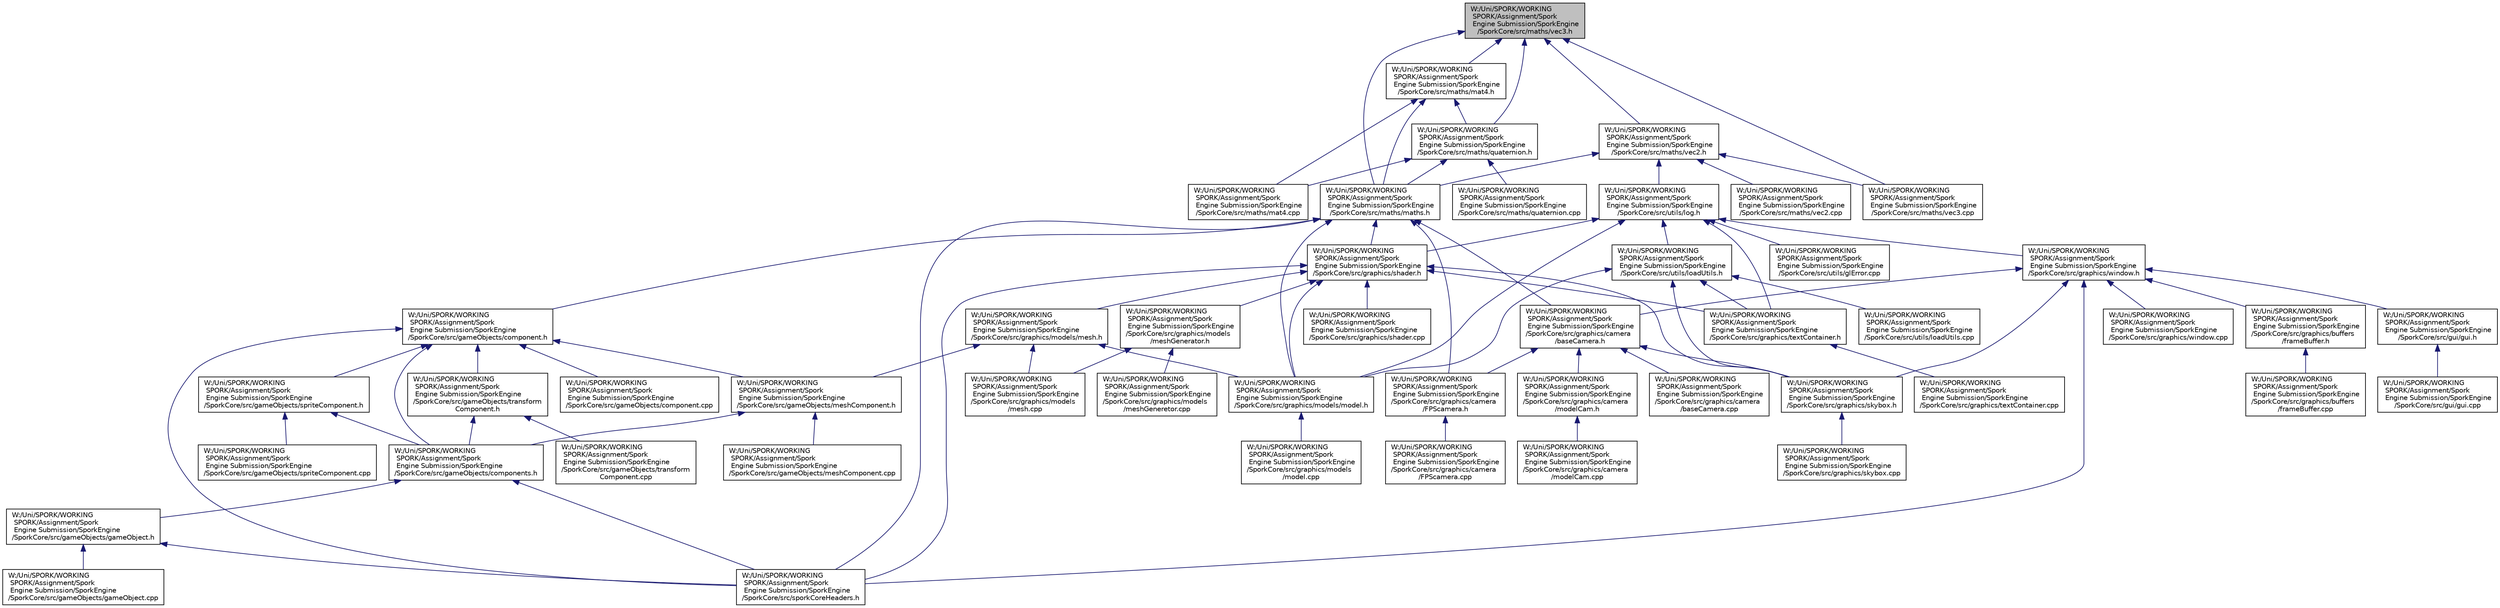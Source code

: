 digraph "W:/Uni/SPORK/WORKING SPORK/Assignment/Spork Engine Submission/SporkEngine/SporkCore/src/maths/vec3.h"
{
  edge [fontname="Helvetica",fontsize="10",labelfontname="Helvetica",labelfontsize="10"];
  node [fontname="Helvetica",fontsize="10",shape=record];
  Node2 [label="W:/Uni/SPORK/WORKING\l SPORK/Assignment/Spork\l Engine Submission/SporkEngine\l/SporkCore/src/maths/vec3.h",height=0.2,width=0.4,color="black", fillcolor="grey75", style="filled", fontcolor="black"];
  Node2 -> Node3 [dir="back",color="midnightblue",fontsize="10",style="solid",fontname="Helvetica"];
  Node3 [label="W:/Uni/SPORK/WORKING\l SPORK/Assignment/Spork\l Engine Submission/SporkEngine\l/SporkCore/src/maths/vec2.h",height=0.2,width=0.4,color="black", fillcolor="white", style="filled",URL="$vec2_8h.html"];
  Node3 -> Node4 [dir="back",color="midnightblue",fontsize="10",style="solid",fontname="Helvetica"];
  Node4 [label="W:/Uni/SPORK/WORKING\l SPORK/Assignment/Spork\l Engine Submission/SporkEngine\l/SporkCore/src/maths/maths.h",height=0.2,width=0.4,color="black", fillcolor="white", style="filled",URL="$maths_8h.html"];
  Node4 -> Node5 [dir="back",color="midnightblue",fontsize="10",style="solid",fontname="Helvetica"];
  Node5 [label="W:/Uni/SPORK/WORKING\l SPORK/Assignment/Spork\l Engine Submission/SporkEngine\l/SporkCore/src/gameObjects/component.h",height=0.2,width=0.4,color="black", fillcolor="white", style="filled",URL="$component_8h.html"];
  Node5 -> Node6 [dir="back",color="midnightblue",fontsize="10",style="solid",fontname="Helvetica"];
  Node6 [label="W:/Uni/SPORK/WORKING\l SPORK/Assignment/Spork\l Engine Submission/SporkEngine\l/SporkCore/src/gameObjects/component.cpp",height=0.2,width=0.4,color="black", fillcolor="white", style="filled",URL="$component_8cpp.html"];
  Node5 -> Node7 [dir="back",color="midnightblue",fontsize="10",style="solid",fontname="Helvetica"];
  Node7 [label="W:/Uni/SPORK/WORKING\l SPORK/Assignment/Spork\l Engine Submission/SporkEngine\l/SporkCore/src/gameObjects/components.h",height=0.2,width=0.4,color="black", fillcolor="white", style="filled",URL="$components_8h.html"];
  Node7 -> Node8 [dir="back",color="midnightblue",fontsize="10",style="solid",fontname="Helvetica"];
  Node8 [label="W:/Uni/SPORK/WORKING\l SPORK/Assignment/Spork\l Engine Submission/SporkEngine\l/SporkCore/src/gameObjects/gameObject.h",height=0.2,width=0.4,color="black", fillcolor="white", style="filled",URL="$game_object_8h.html"];
  Node8 -> Node9 [dir="back",color="midnightblue",fontsize="10",style="solid",fontname="Helvetica"];
  Node9 [label="W:/Uni/SPORK/WORKING\l SPORK/Assignment/Spork\l Engine Submission/SporkEngine\l/SporkCore/src/gameObjects/gameObject.cpp",height=0.2,width=0.4,color="black", fillcolor="white", style="filled",URL="$game_object_8cpp.html"];
  Node8 -> Node10 [dir="back",color="midnightblue",fontsize="10",style="solid",fontname="Helvetica"];
  Node10 [label="W:/Uni/SPORK/WORKING\l SPORK/Assignment/Spork\l Engine Submission/SporkEngine\l/SporkCore/src/sporkCoreHeaders.h",height=0.2,width=0.4,color="black", fillcolor="white", style="filled",URL="$spork_core_headers_8h.html"];
  Node7 -> Node10 [dir="back",color="midnightblue",fontsize="10",style="solid",fontname="Helvetica"];
  Node5 -> Node11 [dir="back",color="midnightblue",fontsize="10",style="solid",fontname="Helvetica"];
  Node11 [label="W:/Uni/SPORK/WORKING\l SPORK/Assignment/Spork\l Engine Submission/SporkEngine\l/SporkCore/src/gameObjects/spriteComponent.h",height=0.2,width=0.4,color="black", fillcolor="white", style="filled",URL="$sprite_component_8h.html"];
  Node11 -> Node7 [dir="back",color="midnightblue",fontsize="10",style="solid",fontname="Helvetica"];
  Node11 -> Node12 [dir="back",color="midnightblue",fontsize="10",style="solid",fontname="Helvetica"];
  Node12 [label="W:/Uni/SPORK/WORKING\l SPORK/Assignment/Spork\l Engine Submission/SporkEngine\l/SporkCore/src/gameObjects/spriteComponent.cpp",height=0.2,width=0.4,color="black", fillcolor="white", style="filled",URL="$sprite_component_8cpp.html"];
  Node5 -> Node13 [dir="back",color="midnightblue",fontsize="10",style="solid",fontname="Helvetica"];
  Node13 [label="W:/Uni/SPORK/WORKING\l SPORK/Assignment/Spork\l Engine Submission/SporkEngine\l/SporkCore/src/gameObjects/transform\lComponent.h",height=0.2,width=0.4,color="black", fillcolor="white", style="filled",URL="$transform_component_8h.html"];
  Node13 -> Node7 [dir="back",color="midnightblue",fontsize="10",style="solid",fontname="Helvetica"];
  Node13 -> Node14 [dir="back",color="midnightblue",fontsize="10",style="solid",fontname="Helvetica"];
  Node14 [label="W:/Uni/SPORK/WORKING\l SPORK/Assignment/Spork\l Engine Submission/SporkEngine\l/SporkCore/src/gameObjects/transform\lComponent.cpp",height=0.2,width=0.4,color="black", fillcolor="white", style="filled",URL="$transform_component_8cpp.html"];
  Node5 -> Node15 [dir="back",color="midnightblue",fontsize="10",style="solid",fontname="Helvetica"];
  Node15 [label="W:/Uni/SPORK/WORKING\l SPORK/Assignment/Spork\l Engine Submission/SporkEngine\l/SporkCore/src/gameObjects/meshComponent.h",height=0.2,width=0.4,color="black", fillcolor="white", style="filled",URL="$mesh_component_8h.html"];
  Node15 -> Node7 [dir="back",color="midnightblue",fontsize="10",style="solid",fontname="Helvetica"];
  Node15 -> Node16 [dir="back",color="midnightblue",fontsize="10",style="solid",fontname="Helvetica"];
  Node16 [label="W:/Uni/SPORK/WORKING\l SPORK/Assignment/Spork\l Engine Submission/SporkEngine\l/SporkCore/src/gameObjects/meshComponent.cpp",height=0.2,width=0.4,color="black", fillcolor="white", style="filled",URL="$mesh_component_8cpp.html"];
  Node5 -> Node10 [dir="back",color="midnightblue",fontsize="10",style="solid",fontname="Helvetica"];
  Node4 -> Node17 [dir="back",color="midnightblue",fontsize="10",style="solid",fontname="Helvetica"];
  Node17 [label="W:/Uni/SPORK/WORKING\l SPORK/Assignment/Spork\l Engine Submission/SporkEngine\l/SporkCore/src/graphics/shader.h",height=0.2,width=0.4,color="black", fillcolor="white", style="filled",URL="$shader_8h.html"];
  Node17 -> Node18 [dir="back",color="midnightblue",fontsize="10",style="solid",fontname="Helvetica"];
  Node18 [label="W:/Uni/SPORK/WORKING\l SPORK/Assignment/Spork\l Engine Submission/SporkEngine\l/SporkCore/src/graphics/models/mesh.h",height=0.2,width=0.4,color="black", fillcolor="white", style="filled",URL="$mesh_8h.html"];
  Node18 -> Node15 [dir="back",color="midnightblue",fontsize="10",style="solid",fontname="Helvetica"];
  Node18 -> Node19 [dir="back",color="midnightblue",fontsize="10",style="solid",fontname="Helvetica"];
  Node19 [label="W:/Uni/SPORK/WORKING\l SPORK/Assignment/Spork\l Engine Submission/SporkEngine\l/SporkCore/src/graphics/models\l/mesh.cpp",height=0.2,width=0.4,color="black", fillcolor="white", style="filled",URL="$mesh_8cpp.html"];
  Node18 -> Node20 [dir="back",color="midnightblue",fontsize="10",style="solid",fontname="Helvetica"];
  Node20 [label="W:/Uni/SPORK/WORKING\l SPORK/Assignment/Spork\l Engine Submission/SporkEngine\l/SporkCore/src/graphics/models/model.h",height=0.2,width=0.4,color="black", fillcolor="white", style="filled",URL="$model_8h.html"];
  Node20 -> Node21 [dir="back",color="midnightblue",fontsize="10",style="solid",fontname="Helvetica"];
  Node21 [label="W:/Uni/SPORK/WORKING\l SPORK/Assignment/Spork\l Engine Submission/SporkEngine\l/SporkCore/src/graphics/models\l/model.cpp",height=0.2,width=0.4,color="black", fillcolor="white", style="filled",URL="$model_8cpp.html"];
  Node17 -> Node22 [dir="back",color="midnightblue",fontsize="10",style="solid",fontname="Helvetica"];
  Node22 [label="W:/Uni/SPORK/WORKING\l SPORK/Assignment/Spork\l Engine Submission/SporkEngine\l/SporkCore/src/graphics/models\l/meshGenerator.h",height=0.2,width=0.4,color="black", fillcolor="white", style="filled",URL="$mesh_generator_8h.html"];
  Node22 -> Node19 [dir="back",color="midnightblue",fontsize="10",style="solid",fontname="Helvetica"];
  Node22 -> Node23 [dir="back",color="midnightblue",fontsize="10",style="solid",fontname="Helvetica"];
  Node23 [label="W:/Uni/SPORK/WORKING\l SPORK/Assignment/Spork\l Engine Submission/SporkEngine\l/SporkCore/src/graphics/models\l/meshGeneretor.cpp",height=0.2,width=0.4,color="black", fillcolor="white", style="filled",URL="$mesh_generetor_8cpp.html"];
  Node17 -> Node20 [dir="back",color="midnightblue",fontsize="10",style="solid",fontname="Helvetica"];
  Node17 -> Node24 [dir="back",color="midnightblue",fontsize="10",style="solid",fontname="Helvetica"];
  Node24 [label="W:/Uni/SPORK/WORKING\l SPORK/Assignment/Spork\l Engine Submission/SporkEngine\l/SporkCore/src/graphics/shader.cpp",height=0.2,width=0.4,color="black", fillcolor="white", style="filled",URL="$shader_8cpp.html"];
  Node17 -> Node25 [dir="back",color="midnightblue",fontsize="10",style="solid",fontname="Helvetica"];
  Node25 [label="W:/Uni/SPORK/WORKING\l SPORK/Assignment/Spork\l Engine Submission/SporkEngine\l/SporkCore/src/graphics/skybox.h",height=0.2,width=0.4,color="black", fillcolor="white", style="filled",URL="$skybox_8h.html"];
  Node25 -> Node26 [dir="back",color="midnightblue",fontsize="10",style="solid",fontname="Helvetica"];
  Node26 [label="W:/Uni/SPORK/WORKING\l SPORK/Assignment/Spork\l Engine Submission/SporkEngine\l/SporkCore/src/graphics/skybox.cpp",height=0.2,width=0.4,color="black", fillcolor="white", style="filled",URL="$skybox_8cpp.html"];
  Node17 -> Node27 [dir="back",color="midnightblue",fontsize="10",style="solid",fontname="Helvetica"];
  Node27 [label="W:/Uni/SPORK/WORKING\l SPORK/Assignment/Spork\l Engine Submission/SporkEngine\l/SporkCore/src/graphics/textContainer.h",height=0.2,width=0.4,color="black", fillcolor="white", style="filled",URL="$text_container_8h.html"];
  Node27 -> Node28 [dir="back",color="midnightblue",fontsize="10",style="solid",fontname="Helvetica"];
  Node28 [label="W:/Uni/SPORK/WORKING\l SPORK/Assignment/Spork\l Engine Submission/SporkEngine\l/SporkCore/src/graphics/textContainer.cpp",height=0.2,width=0.4,color="black", fillcolor="white", style="filled",URL="$text_container_8cpp.html"];
  Node17 -> Node10 [dir="back",color="midnightblue",fontsize="10",style="solid",fontname="Helvetica"];
  Node4 -> Node29 [dir="back",color="midnightblue",fontsize="10",style="solid",fontname="Helvetica"];
  Node29 [label="W:/Uni/SPORK/WORKING\l SPORK/Assignment/Spork\l Engine Submission/SporkEngine\l/SporkCore/src/graphics/camera\l/baseCamera.h",height=0.2,width=0.4,color="black", fillcolor="white", style="filled",URL="$base_camera_8h.html"];
  Node29 -> Node30 [dir="back",color="midnightblue",fontsize="10",style="solid",fontname="Helvetica"];
  Node30 [label="W:/Uni/SPORK/WORKING\l SPORK/Assignment/Spork\l Engine Submission/SporkEngine\l/SporkCore/src/graphics/camera\l/baseCamera.cpp",height=0.2,width=0.4,color="black", fillcolor="white", style="filled",URL="$base_camera_8cpp.html"];
  Node29 -> Node31 [dir="back",color="midnightblue",fontsize="10",style="solid",fontname="Helvetica"];
  Node31 [label="W:/Uni/SPORK/WORKING\l SPORK/Assignment/Spork\l Engine Submission/SporkEngine\l/SporkCore/src/graphics/camera\l/FPScamera.h",height=0.2,width=0.4,color="black", fillcolor="white", style="filled",URL="$_f_p_scamera_8h.html"];
  Node31 -> Node32 [dir="back",color="midnightblue",fontsize="10",style="solid",fontname="Helvetica"];
  Node32 [label="W:/Uni/SPORK/WORKING\l SPORK/Assignment/Spork\l Engine Submission/SporkEngine\l/SporkCore/src/graphics/camera\l/FPScamera.cpp",height=0.2,width=0.4,color="black", fillcolor="white", style="filled",URL="$_f_p_scamera_8cpp.html"];
  Node29 -> Node33 [dir="back",color="midnightblue",fontsize="10",style="solid",fontname="Helvetica"];
  Node33 [label="W:/Uni/SPORK/WORKING\l SPORK/Assignment/Spork\l Engine Submission/SporkEngine\l/SporkCore/src/graphics/camera\l/modelCam.h",height=0.2,width=0.4,color="black", fillcolor="white", style="filled",URL="$model_cam_8h.html"];
  Node33 -> Node34 [dir="back",color="midnightblue",fontsize="10",style="solid",fontname="Helvetica"];
  Node34 [label="W:/Uni/SPORK/WORKING\l SPORK/Assignment/Spork\l Engine Submission/SporkEngine\l/SporkCore/src/graphics/camera\l/modelCam.cpp",height=0.2,width=0.4,color="black", fillcolor="white", style="filled",URL="$model_cam_8cpp.html"];
  Node29 -> Node25 [dir="back",color="midnightblue",fontsize="10",style="solid",fontname="Helvetica"];
  Node4 -> Node31 [dir="back",color="midnightblue",fontsize="10",style="solid",fontname="Helvetica"];
  Node4 -> Node20 [dir="back",color="midnightblue",fontsize="10",style="solid",fontname="Helvetica"];
  Node4 -> Node10 [dir="back",color="midnightblue",fontsize="10",style="solid",fontname="Helvetica"];
  Node3 -> Node35 [dir="back",color="midnightblue",fontsize="10",style="solid",fontname="Helvetica"];
  Node35 [label="W:/Uni/SPORK/WORKING\l SPORK/Assignment/Spork\l Engine Submission/SporkEngine\l/SporkCore/src/utils/log.h",height=0.2,width=0.4,color="black", fillcolor="white", style="filled",URL="$log_8h.html"];
  Node35 -> Node17 [dir="back",color="midnightblue",fontsize="10",style="solid",fontname="Helvetica"];
  Node35 -> Node36 [dir="back",color="midnightblue",fontsize="10",style="solid",fontname="Helvetica"];
  Node36 [label="W:/Uni/SPORK/WORKING\l SPORK/Assignment/Spork\l Engine Submission/SporkEngine\l/SporkCore/src/graphics/window.h",height=0.2,width=0.4,color="black", fillcolor="white", style="filled",URL="$window_8h.html"];
  Node36 -> Node37 [dir="back",color="midnightblue",fontsize="10",style="solid",fontname="Helvetica"];
  Node37 [label="W:/Uni/SPORK/WORKING\l SPORK/Assignment/Spork\l Engine Submission/SporkEngine\l/SporkCore/src/graphics/buffers\l/frameBuffer.h",height=0.2,width=0.4,color="black", fillcolor="white", style="filled",URL="$frame_buffer_8h.html"];
  Node37 -> Node38 [dir="back",color="midnightblue",fontsize="10",style="solid",fontname="Helvetica"];
  Node38 [label="W:/Uni/SPORK/WORKING\l SPORK/Assignment/Spork\l Engine Submission/SporkEngine\l/SporkCore/src/graphics/buffers\l/frameBuffer.cpp",height=0.2,width=0.4,color="black", fillcolor="white", style="filled",URL="$frame_buffer_8cpp.html"];
  Node36 -> Node29 [dir="back",color="midnightblue",fontsize="10",style="solid",fontname="Helvetica"];
  Node36 -> Node25 [dir="back",color="midnightblue",fontsize="10",style="solid",fontname="Helvetica"];
  Node36 -> Node39 [dir="back",color="midnightblue",fontsize="10",style="solid",fontname="Helvetica"];
  Node39 [label="W:/Uni/SPORK/WORKING\l SPORK/Assignment/Spork\l Engine Submission/SporkEngine\l/SporkCore/src/graphics/window.cpp",height=0.2,width=0.4,color="black", fillcolor="white", style="filled",URL="$window_8cpp.html"];
  Node36 -> Node40 [dir="back",color="midnightblue",fontsize="10",style="solid",fontname="Helvetica"];
  Node40 [label="W:/Uni/SPORK/WORKING\l SPORK/Assignment/Spork\l Engine Submission/SporkEngine\l/SporkCore/src/gui/gui.h",height=0.2,width=0.4,color="black", fillcolor="white", style="filled",URL="$gui_8h.html"];
  Node40 -> Node41 [dir="back",color="midnightblue",fontsize="10",style="solid",fontname="Helvetica"];
  Node41 [label="W:/Uni/SPORK/WORKING\l SPORK/Assignment/Spork\l Engine Submission/SporkEngine\l/SporkCore/src/gui/gui.cpp",height=0.2,width=0.4,color="black", fillcolor="white", style="filled",URL="$gui_8cpp.html"];
  Node36 -> Node10 [dir="back",color="midnightblue",fontsize="10",style="solid",fontname="Helvetica"];
  Node35 -> Node20 [dir="back",color="midnightblue",fontsize="10",style="solid",fontname="Helvetica"];
  Node35 -> Node42 [dir="back",color="midnightblue",fontsize="10",style="solid",fontname="Helvetica"];
  Node42 [label="W:/Uni/SPORK/WORKING\l SPORK/Assignment/Spork\l Engine Submission/SporkEngine\l/SporkCore/src/utils/loadUtils.h",height=0.2,width=0.4,color="black", fillcolor="white", style="filled",URL="$load_utils_8h.html"];
  Node42 -> Node20 [dir="back",color="midnightblue",fontsize="10",style="solid",fontname="Helvetica"];
  Node42 -> Node25 [dir="back",color="midnightblue",fontsize="10",style="solid",fontname="Helvetica"];
  Node42 -> Node27 [dir="back",color="midnightblue",fontsize="10",style="solid",fontname="Helvetica"];
  Node42 -> Node43 [dir="back",color="midnightblue",fontsize="10",style="solid",fontname="Helvetica"];
  Node43 [label="W:/Uni/SPORK/WORKING\l SPORK/Assignment/Spork\l Engine Submission/SporkEngine\l/SporkCore/src/utils/loadUtils.cpp",height=0.2,width=0.4,color="black", fillcolor="white", style="filled",URL="$load_utils_8cpp.html"];
  Node35 -> Node27 [dir="back",color="midnightblue",fontsize="10",style="solid",fontname="Helvetica"];
  Node35 -> Node44 [dir="back",color="midnightblue",fontsize="10",style="solid",fontname="Helvetica"];
  Node44 [label="W:/Uni/SPORK/WORKING\l SPORK/Assignment/Spork\l Engine Submission/SporkEngine\l/SporkCore/src/utils/glError.cpp",height=0.2,width=0.4,color="black", fillcolor="white", style="filled",URL="$gl_error_8cpp.html"];
  Node3 -> Node45 [dir="back",color="midnightblue",fontsize="10",style="solid",fontname="Helvetica"];
  Node45 [label="W:/Uni/SPORK/WORKING\l SPORK/Assignment/Spork\l Engine Submission/SporkEngine\l/SporkCore/src/maths/vec2.cpp",height=0.2,width=0.4,color="black", fillcolor="white", style="filled",URL="$vec2_8cpp.html"];
  Node3 -> Node46 [dir="back",color="midnightblue",fontsize="10",style="solid",fontname="Helvetica"];
  Node46 [label="W:/Uni/SPORK/WORKING\l SPORK/Assignment/Spork\l Engine Submission/SporkEngine\l/SporkCore/src/maths/vec3.cpp",height=0.2,width=0.4,color="black", fillcolor="white", style="filled",URL="$vec3_8cpp.html"];
  Node2 -> Node4 [dir="back",color="midnightblue",fontsize="10",style="solid",fontname="Helvetica"];
  Node2 -> Node47 [dir="back",color="midnightblue",fontsize="10",style="solid",fontname="Helvetica"];
  Node47 [label="W:/Uni/SPORK/WORKING\l SPORK/Assignment/Spork\l Engine Submission/SporkEngine\l/SporkCore/src/maths/mat4.h",height=0.2,width=0.4,color="black", fillcolor="white", style="filled",URL="$mat4_8h.html"];
  Node47 -> Node4 [dir="back",color="midnightblue",fontsize="10",style="solid",fontname="Helvetica"];
  Node47 -> Node48 [dir="back",color="midnightblue",fontsize="10",style="solid",fontname="Helvetica"];
  Node48 [label="W:/Uni/SPORK/WORKING\l SPORK/Assignment/Spork\l Engine Submission/SporkEngine\l/SporkCore/src/maths/quaternion.h",height=0.2,width=0.4,color="black", fillcolor="white", style="filled",URL="$quaternion_8h.html"];
  Node48 -> Node4 [dir="back",color="midnightblue",fontsize="10",style="solid",fontname="Helvetica"];
  Node48 -> Node49 [dir="back",color="midnightblue",fontsize="10",style="solid",fontname="Helvetica"];
  Node49 [label="W:/Uni/SPORK/WORKING\l SPORK/Assignment/Spork\l Engine Submission/SporkEngine\l/SporkCore/src/maths/mat4.cpp",height=0.2,width=0.4,color="black", fillcolor="white", style="filled",URL="$mat4_8cpp.html"];
  Node48 -> Node50 [dir="back",color="midnightblue",fontsize="10",style="solid",fontname="Helvetica"];
  Node50 [label="W:/Uni/SPORK/WORKING\l SPORK/Assignment/Spork\l Engine Submission/SporkEngine\l/SporkCore/src/maths/quaternion.cpp",height=0.2,width=0.4,color="black", fillcolor="white", style="filled",URL="$quaternion_8cpp.html"];
  Node47 -> Node49 [dir="back",color="midnightblue",fontsize="10",style="solid",fontname="Helvetica"];
  Node2 -> Node48 [dir="back",color="midnightblue",fontsize="10",style="solid",fontname="Helvetica"];
  Node2 -> Node46 [dir="back",color="midnightblue",fontsize="10",style="solid",fontname="Helvetica"];
}
